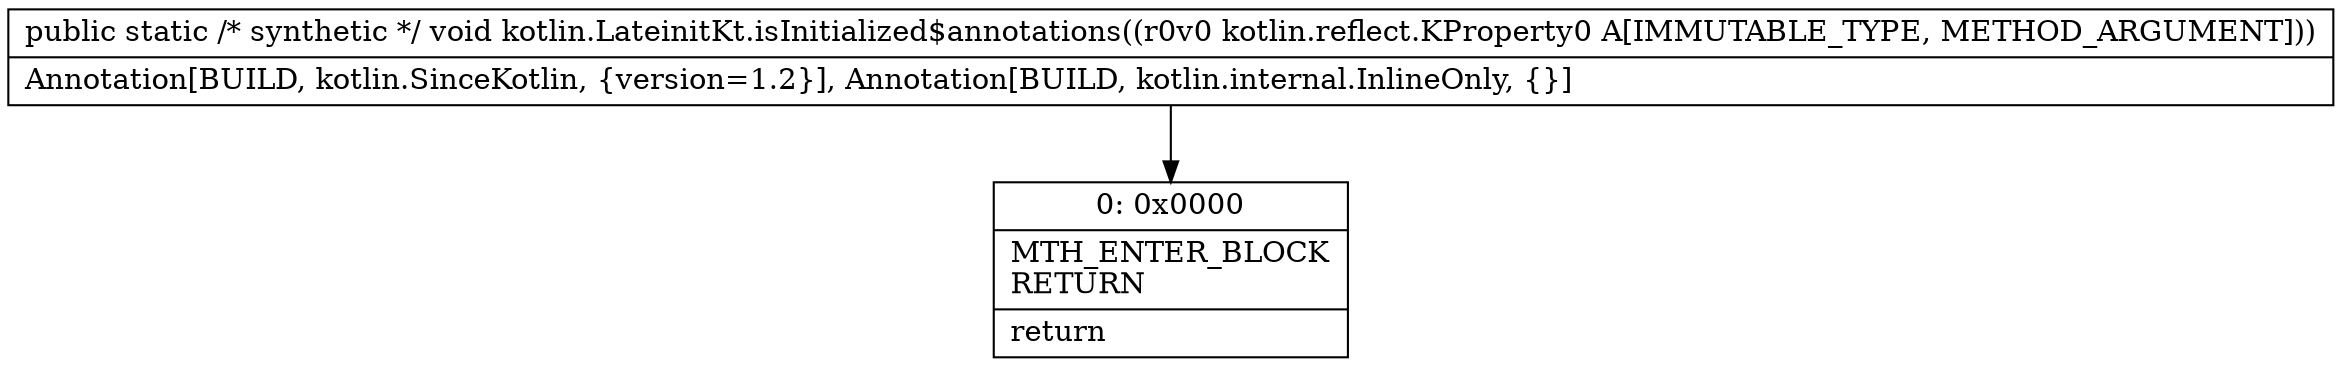 digraph "CFG forkotlin.LateinitKt.isInitialized$annotations(Lkotlin\/reflect\/KProperty0;)V" {
Node_0 [shape=record,label="{0\:\ 0x0000|MTH_ENTER_BLOCK\lRETURN\l|return\l}"];
MethodNode[shape=record,label="{public static \/* synthetic *\/ void kotlin.LateinitKt.isInitialized$annotations((r0v0 kotlin.reflect.KProperty0 A[IMMUTABLE_TYPE, METHOD_ARGUMENT]))  | Annotation[BUILD, kotlin.SinceKotlin, \{version=1.2\}], Annotation[BUILD, kotlin.internal.InlineOnly, \{\}]\l}"];
MethodNode -> Node_0;
}

